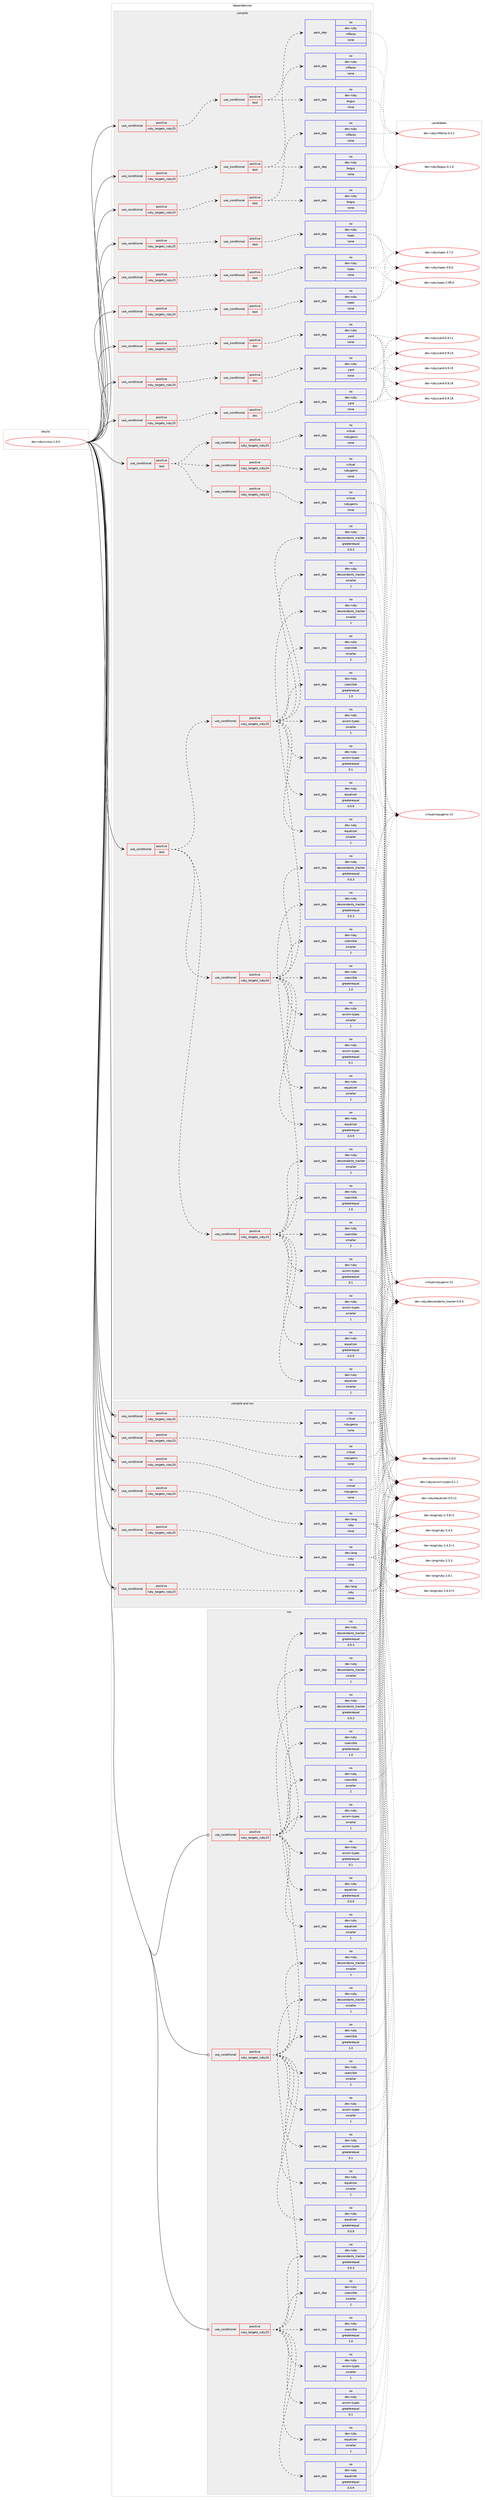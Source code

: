 digraph prolog {

# *************
# Graph options
# *************

newrank=true;
concentrate=true;
compound=true;
graph [rankdir=LR,fontname=Helvetica,fontsize=10,ranksep=1.5];#, ranksep=2.5, nodesep=0.2];
edge  [arrowhead=vee];
node  [fontname=Helvetica,fontsize=10];

# **********
# The ebuild
# **********

subgraph cluster_leftcol {
color=gray;
rank=same;
label=<<i>ebuild</i>>;
id [label="dev-ruby/virtus-1.0.5", color=red, width=4, href="../dev-ruby/virtus-1.0.5.svg"];
}

# ****************
# The dependencies
# ****************

subgraph cluster_midcol {
color=gray;
label=<<i>dependencies</i>>;
subgraph cluster_compile {
fillcolor="#eeeeee";
style=filled;
label=<<i>compile</i>>;
subgraph cond421868 {
dependency1536426 [label=<<TABLE BORDER="0" CELLBORDER="1" CELLSPACING="0" CELLPADDING="4"><TR><TD ROWSPAN="3" CELLPADDING="10">use_conditional</TD></TR><TR><TD>positive</TD></TR><TR><TD>ruby_targets_ruby23</TD></TR></TABLE>>, shape=none, color=red];
subgraph cond421869 {
dependency1536427 [label=<<TABLE BORDER="0" CELLBORDER="1" CELLSPACING="0" CELLPADDING="4"><TR><TD ROWSPAN="3" CELLPADDING="10">use_conditional</TD></TR><TR><TD>positive</TD></TR><TR><TD>doc</TD></TR></TABLE>>, shape=none, color=red];
subgraph pack1091042 {
dependency1536428 [label=<<TABLE BORDER="0" CELLBORDER="1" CELLSPACING="0" CELLPADDING="4" WIDTH="220"><TR><TD ROWSPAN="6" CELLPADDING="30">pack_dep</TD></TR><TR><TD WIDTH="110">no</TD></TR><TR><TD>dev-ruby</TD></TR><TR><TD>yard</TD></TR><TR><TD>none</TD></TR><TR><TD></TD></TR></TABLE>>, shape=none, color=blue];
}
dependency1536427:e -> dependency1536428:w [weight=20,style="dashed",arrowhead="vee"];
}
dependency1536426:e -> dependency1536427:w [weight=20,style="dashed",arrowhead="vee"];
}
id:e -> dependency1536426:w [weight=20,style="solid",arrowhead="vee"];
subgraph cond421870 {
dependency1536429 [label=<<TABLE BORDER="0" CELLBORDER="1" CELLSPACING="0" CELLPADDING="4"><TR><TD ROWSPAN="3" CELLPADDING="10">use_conditional</TD></TR><TR><TD>positive</TD></TR><TR><TD>ruby_targets_ruby23</TD></TR></TABLE>>, shape=none, color=red];
subgraph cond421871 {
dependency1536430 [label=<<TABLE BORDER="0" CELLBORDER="1" CELLSPACING="0" CELLPADDING="4"><TR><TD ROWSPAN="3" CELLPADDING="10">use_conditional</TD></TR><TR><TD>positive</TD></TR><TR><TD>test</TD></TR></TABLE>>, shape=none, color=red];
subgraph pack1091043 {
dependency1536431 [label=<<TABLE BORDER="0" CELLBORDER="1" CELLSPACING="0" CELLPADDING="4" WIDTH="220"><TR><TD ROWSPAN="6" CELLPADDING="30">pack_dep</TD></TR><TR><TD WIDTH="110">no</TD></TR><TR><TD>dev-ruby</TD></TR><TR><TD>inflecto</TD></TR><TR><TD>none</TD></TR><TR><TD></TD></TR></TABLE>>, shape=none, color=blue];
}
dependency1536430:e -> dependency1536431:w [weight=20,style="dashed",arrowhead="vee"];
subgraph pack1091044 {
dependency1536432 [label=<<TABLE BORDER="0" CELLBORDER="1" CELLSPACING="0" CELLPADDING="4" WIDTH="220"><TR><TD ROWSPAN="6" CELLPADDING="30">pack_dep</TD></TR><TR><TD WIDTH="110">no</TD></TR><TR><TD>dev-ruby</TD></TR><TR><TD>bogus</TD></TR><TR><TD>none</TD></TR><TR><TD></TD></TR></TABLE>>, shape=none, color=blue];
}
dependency1536430:e -> dependency1536432:w [weight=20,style="dashed",arrowhead="vee"];
}
dependency1536429:e -> dependency1536430:w [weight=20,style="dashed",arrowhead="vee"];
}
id:e -> dependency1536429:w [weight=20,style="solid",arrowhead="vee"];
subgraph cond421872 {
dependency1536433 [label=<<TABLE BORDER="0" CELLBORDER="1" CELLSPACING="0" CELLPADDING="4"><TR><TD ROWSPAN="3" CELLPADDING="10">use_conditional</TD></TR><TR><TD>positive</TD></TR><TR><TD>ruby_targets_ruby23</TD></TR></TABLE>>, shape=none, color=red];
subgraph cond421873 {
dependency1536434 [label=<<TABLE BORDER="0" CELLBORDER="1" CELLSPACING="0" CELLPADDING="4"><TR><TD ROWSPAN="3" CELLPADDING="10">use_conditional</TD></TR><TR><TD>positive</TD></TR><TR><TD>test</TD></TR></TABLE>>, shape=none, color=red];
subgraph pack1091045 {
dependency1536435 [label=<<TABLE BORDER="0" CELLBORDER="1" CELLSPACING="0" CELLPADDING="4" WIDTH="220"><TR><TD ROWSPAN="6" CELLPADDING="30">pack_dep</TD></TR><TR><TD WIDTH="110">no</TD></TR><TR><TD>dev-ruby</TD></TR><TR><TD>rspec</TD></TR><TR><TD>none</TD></TR><TR><TD></TD></TR></TABLE>>, shape=none, color=blue];
}
dependency1536434:e -> dependency1536435:w [weight=20,style="dashed",arrowhead="vee"];
}
dependency1536433:e -> dependency1536434:w [weight=20,style="dashed",arrowhead="vee"];
}
id:e -> dependency1536433:w [weight=20,style="solid",arrowhead="vee"];
subgraph cond421874 {
dependency1536436 [label=<<TABLE BORDER="0" CELLBORDER="1" CELLSPACING="0" CELLPADDING="4"><TR><TD ROWSPAN="3" CELLPADDING="10">use_conditional</TD></TR><TR><TD>positive</TD></TR><TR><TD>ruby_targets_ruby24</TD></TR></TABLE>>, shape=none, color=red];
subgraph cond421875 {
dependency1536437 [label=<<TABLE BORDER="0" CELLBORDER="1" CELLSPACING="0" CELLPADDING="4"><TR><TD ROWSPAN="3" CELLPADDING="10">use_conditional</TD></TR><TR><TD>positive</TD></TR><TR><TD>doc</TD></TR></TABLE>>, shape=none, color=red];
subgraph pack1091046 {
dependency1536438 [label=<<TABLE BORDER="0" CELLBORDER="1" CELLSPACING="0" CELLPADDING="4" WIDTH="220"><TR><TD ROWSPAN="6" CELLPADDING="30">pack_dep</TD></TR><TR><TD WIDTH="110">no</TD></TR><TR><TD>dev-ruby</TD></TR><TR><TD>yard</TD></TR><TR><TD>none</TD></TR><TR><TD></TD></TR></TABLE>>, shape=none, color=blue];
}
dependency1536437:e -> dependency1536438:w [weight=20,style="dashed",arrowhead="vee"];
}
dependency1536436:e -> dependency1536437:w [weight=20,style="dashed",arrowhead="vee"];
}
id:e -> dependency1536436:w [weight=20,style="solid",arrowhead="vee"];
subgraph cond421876 {
dependency1536439 [label=<<TABLE BORDER="0" CELLBORDER="1" CELLSPACING="0" CELLPADDING="4"><TR><TD ROWSPAN="3" CELLPADDING="10">use_conditional</TD></TR><TR><TD>positive</TD></TR><TR><TD>ruby_targets_ruby24</TD></TR></TABLE>>, shape=none, color=red];
subgraph cond421877 {
dependency1536440 [label=<<TABLE BORDER="0" CELLBORDER="1" CELLSPACING="0" CELLPADDING="4"><TR><TD ROWSPAN="3" CELLPADDING="10">use_conditional</TD></TR><TR><TD>positive</TD></TR><TR><TD>test</TD></TR></TABLE>>, shape=none, color=red];
subgraph pack1091047 {
dependency1536441 [label=<<TABLE BORDER="0" CELLBORDER="1" CELLSPACING="0" CELLPADDING="4" WIDTH="220"><TR><TD ROWSPAN="6" CELLPADDING="30">pack_dep</TD></TR><TR><TD WIDTH="110">no</TD></TR><TR><TD>dev-ruby</TD></TR><TR><TD>inflecto</TD></TR><TR><TD>none</TD></TR><TR><TD></TD></TR></TABLE>>, shape=none, color=blue];
}
dependency1536440:e -> dependency1536441:w [weight=20,style="dashed",arrowhead="vee"];
subgraph pack1091048 {
dependency1536442 [label=<<TABLE BORDER="0" CELLBORDER="1" CELLSPACING="0" CELLPADDING="4" WIDTH="220"><TR><TD ROWSPAN="6" CELLPADDING="30">pack_dep</TD></TR><TR><TD WIDTH="110">no</TD></TR><TR><TD>dev-ruby</TD></TR><TR><TD>bogus</TD></TR><TR><TD>none</TD></TR><TR><TD></TD></TR></TABLE>>, shape=none, color=blue];
}
dependency1536440:e -> dependency1536442:w [weight=20,style="dashed",arrowhead="vee"];
}
dependency1536439:e -> dependency1536440:w [weight=20,style="dashed",arrowhead="vee"];
}
id:e -> dependency1536439:w [weight=20,style="solid",arrowhead="vee"];
subgraph cond421878 {
dependency1536443 [label=<<TABLE BORDER="0" CELLBORDER="1" CELLSPACING="0" CELLPADDING="4"><TR><TD ROWSPAN="3" CELLPADDING="10">use_conditional</TD></TR><TR><TD>positive</TD></TR><TR><TD>ruby_targets_ruby24</TD></TR></TABLE>>, shape=none, color=red];
subgraph cond421879 {
dependency1536444 [label=<<TABLE BORDER="0" CELLBORDER="1" CELLSPACING="0" CELLPADDING="4"><TR><TD ROWSPAN="3" CELLPADDING="10">use_conditional</TD></TR><TR><TD>positive</TD></TR><TR><TD>test</TD></TR></TABLE>>, shape=none, color=red];
subgraph pack1091049 {
dependency1536445 [label=<<TABLE BORDER="0" CELLBORDER="1" CELLSPACING="0" CELLPADDING="4" WIDTH="220"><TR><TD ROWSPAN="6" CELLPADDING="30">pack_dep</TD></TR><TR><TD WIDTH="110">no</TD></TR><TR><TD>dev-ruby</TD></TR><TR><TD>rspec</TD></TR><TR><TD>none</TD></TR><TR><TD></TD></TR></TABLE>>, shape=none, color=blue];
}
dependency1536444:e -> dependency1536445:w [weight=20,style="dashed",arrowhead="vee"];
}
dependency1536443:e -> dependency1536444:w [weight=20,style="dashed",arrowhead="vee"];
}
id:e -> dependency1536443:w [weight=20,style="solid",arrowhead="vee"];
subgraph cond421880 {
dependency1536446 [label=<<TABLE BORDER="0" CELLBORDER="1" CELLSPACING="0" CELLPADDING="4"><TR><TD ROWSPAN="3" CELLPADDING="10">use_conditional</TD></TR><TR><TD>positive</TD></TR><TR><TD>ruby_targets_ruby25</TD></TR></TABLE>>, shape=none, color=red];
subgraph cond421881 {
dependency1536447 [label=<<TABLE BORDER="0" CELLBORDER="1" CELLSPACING="0" CELLPADDING="4"><TR><TD ROWSPAN="3" CELLPADDING="10">use_conditional</TD></TR><TR><TD>positive</TD></TR><TR><TD>doc</TD></TR></TABLE>>, shape=none, color=red];
subgraph pack1091050 {
dependency1536448 [label=<<TABLE BORDER="0" CELLBORDER="1" CELLSPACING="0" CELLPADDING="4" WIDTH="220"><TR><TD ROWSPAN="6" CELLPADDING="30">pack_dep</TD></TR><TR><TD WIDTH="110">no</TD></TR><TR><TD>dev-ruby</TD></TR><TR><TD>yard</TD></TR><TR><TD>none</TD></TR><TR><TD></TD></TR></TABLE>>, shape=none, color=blue];
}
dependency1536447:e -> dependency1536448:w [weight=20,style="dashed",arrowhead="vee"];
}
dependency1536446:e -> dependency1536447:w [weight=20,style="dashed",arrowhead="vee"];
}
id:e -> dependency1536446:w [weight=20,style="solid",arrowhead="vee"];
subgraph cond421882 {
dependency1536449 [label=<<TABLE BORDER="0" CELLBORDER="1" CELLSPACING="0" CELLPADDING="4"><TR><TD ROWSPAN="3" CELLPADDING="10">use_conditional</TD></TR><TR><TD>positive</TD></TR><TR><TD>ruby_targets_ruby25</TD></TR></TABLE>>, shape=none, color=red];
subgraph cond421883 {
dependency1536450 [label=<<TABLE BORDER="0" CELLBORDER="1" CELLSPACING="0" CELLPADDING="4"><TR><TD ROWSPAN="3" CELLPADDING="10">use_conditional</TD></TR><TR><TD>positive</TD></TR><TR><TD>test</TD></TR></TABLE>>, shape=none, color=red];
subgraph pack1091051 {
dependency1536451 [label=<<TABLE BORDER="0" CELLBORDER="1" CELLSPACING="0" CELLPADDING="4" WIDTH="220"><TR><TD ROWSPAN="6" CELLPADDING="30">pack_dep</TD></TR><TR><TD WIDTH="110">no</TD></TR><TR><TD>dev-ruby</TD></TR><TR><TD>inflecto</TD></TR><TR><TD>none</TD></TR><TR><TD></TD></TR></TABLE>>, shape=none, color=blue];
}
dependency1536450:e -> dependency1536451:w [weight=20,style="dashed",arrowhead="vee"];
subgraph pack1091052 {
dependency1536452 [label=<<TABLE BORDER="0" CELLBORDER="1" CELLSPACING="0" CELLPADDING="4" WIDTH="220"><TR><TD ROWSPAN="6" CELLPADDING="30">pack_dep</TD></TR><TR><TD WIDTH="110">no</TD></TR><TR><TD>dev-ruby</TD></TR><TR><TD>bogus</TD></TR><TR><TD>none</TD></TR><TR><TD></TD></TR></TABLE>>, shape=none, color=blue];
}
dependency1536450:e -> dependency1536452:w [weight=20,style="dashed",arrowhead="vee"];
}
dependency1536449:e -> dependency1536450:w [weight=20,style="dashed",arrowhead="vee"];
}
id:e -> dependency1536449:w [weight=20,style="solid",arrowhead="vee"];
subgraph cond421884 {
dependency1536453 [label=<<TABLE BORDER="0" CELLBORDER="1" CELLSPACING="0" CELLPADDING="4"><TR><TD ROWSPAN="3" CELLPADDING="10">use_conditional</TD></TR><TR><TD>positive</TD></TR><TR><TD>ruby_targets_ruby25</TD></TR></TABLE>>, shape=none, color=red];
subgraph cond421885 {
dependency1536454 [label=<<TABLE BORDER="0" CELLBORDER="1" CELLSPACING="0" CELLPADDING="4"><TR><TD ROWSPAN="3" CELLPADDING="10">use_conditional</TD></TR><TR><TD>positive</TD></TR><TR><TD>test</TD></TR></TABLE>>, shape=none, color=red];
subgraph pack1091053 {
dependency1536455 [label=<<TABLE BORDER="0" CELLBORDER="1" CELLSPACING="0" CELLPADDING="4" WIDTH="220"><TR><TD ROWSPAN="6" CELLPADDING="30">pack_dep</TD></TR><TR><TD WIDTH="110">no</TD></TR><TR><TD>dev-ruby</TD></TR><TR><TD>rspec</TD></TR><TR><TD>none</TD></TR><TR><TD></TD></TR></TABLE>>, shape=none, color=blue];
}
dependency1536454:e -> dependency1536455:w [weight=20,style="dashed",arrowhead="vee"];
}
dependency1536453:e -> dependency1536454:w [weight=20,style="dashed",arrowhead="vee"];
}
id:e -> dependency1536453:w [weight=20,style="solid",arrowhead="vee"];
subgraph cond421886 {
dependency1536456 [label=<<TABLE BORDER="0" CELLBORDER="1" CELLSPACING="0" CELLPADDING="4"><TR><TD ROWSPAN="3" CELLPADDING="10">use_conditional</TD></TR><TR><TD>positive</TD></TR><TR><TD>test</TD></TR></TABLE>>, shape=none, color=red];
subgraph cond421887 {
dependency1536457 [label=<<TABLE BORDER="0" CELLBORDER="1" CELLSPACING="0" CELLPADDING="4"><TR><TD ROWSPAN="3" CELLPADDING="10">use_conditional</TD></TR><TR><TD>positive</TD></TR><TR><TD>ruby_targets_ruby23</TD></TR></TABLE>>, shape=none, color=red];
subgraph pack1091054 {
dependency1536458 [label=<<TABLE BORDER="0" CELLBORDER="1" CELLSPACING="0" CELLPADDING="4" WIDTH="220"><TR><TD ROWSPAN="6" CELLPADDING="30">pack_dep</TD></TR><TR><TD WIDTH="110">no</TD></TR><TR><TD>dev-ruby</TD></TR><TR><TD>axiom-types</TD></TR><TR><TD>greaterequal</TD></TR><TR><TD>0.1</TD></TR></TABLE>>, shape=none, color=blue];
}
dependency1536457:e -> dependency1536458:w [weight=20,style="dashed",arrowhead="vee"];
subgraph pack1091055 {
dependency1536459 [label=<<TABLE BORDER="0" CELLBORDER="1" CELLSPACING="0" CELLPADDING="4" WIDTH="220"><TR><TD ROWSPAN="6" CELLPADDING="30">pack_dep</TD></TR><TR><TD WIDTH="110">no</TD></TR><TR><TD>dev-ruby</TD></TR><TR><TD>axiom-types</TD></TR><TR><TD>smaller</TD></TR><TR><TD>1</TD></TR></TABLE>>, shape=none, color=blue];
}
dependency1536457:e -> dependency1536459:w [weight=20,style="dashed",arrowhead="vee"];
subgraph pack1091056 {
dependency1536460 [label=<<TABLE BORDER="0" CELLBORDER="1" CELLSPACING="0" CELLPADDING="4" WIDTH="220"><TR><TD ROWSPAN="6" CELLPADDING="30">pack_dep</TD></TR><TR><TD WIDTH="110">no</TD></TR><TR><TD>dev-ruby</TD></TR><TR><TD>coercible</TD></TR><TR><TD>greaterequal</TD></TR><TR><TD>1.0</TD></TR></TABLE>>, shape=none, color=blue];
}
dependency1536457:e -> dependency1536460:w [weight=20,style="dashed",arrowhead="vee"];
subgraph pack1091057 {
dependency1536461 [label=<<TABLE BORDER="0" CELLBORDER="1" CELLSPACING="0" CELLPADDING="4" WIDTH="220"><TR><TD ROWSPAN="6" CELLPADDING="30">pack_dep</TD></TR><TR><TD WIDTH="110">no</TD></TR><TR><TD>dev-ruby</TD></TR><TR><TD>coercible</TD></TR><TR><TD>smaller</TD></TR><TR><TD>2</TD></TR></TABLE>>, shape=none, color=blue];
}
dependency1536457:e -> dependency1536461:w [weight=20,style="dashed",arrowhead="vee"];
subgraph pack1091058 {
dependency1536462 [label=<<TABLE BORDER="0" CELLBORDER="1" CELLSPACING="0" CELLPADDING="4" WIDTH="220"><TR><TD ROWSPAN="6" CELLPADDING="30">pack_dep</TD></TR><TR><TD WIDTH="110">no</TD></TR><TR><TD>dev-ruby</TD></TR><TR><TD>descendants_tracker</TD></TR><TR><TD>greaterequal</TD></TR><TR><TD>0.0.3</TD></TR></TABLE>>, shape=none, color=blue];
}
dependency1536457:e -> dependency1536462:w [weight=20,style="dashed",arrowhead="vee"];
subgraph pack1091059 {
dependency1536463 [label=<<TABLE BORDER="0" CELLBORDER="1" CELLSPACING="0" CELLPADDING="4" WIDTH="220"><TR><TD ROWSPAN="6" CELLPADDING="30">pack_dep</TD></TR><TR><TD WIDTH="110">no</TD></TR><TR><TD>dev-ruby</TD></TR><TR><TD>descendants_tracker</TD></TR><TR><TD>smaller</TD></TR><TR><TD>1</TD></TR></TABLE>>, shape=none, color=blue];
}
dependency1536457:e -> dependency1536463:w [weight=20,style="dashed",arrowhead="vee"];
subgraph pack1091060 {
dependency1536464 [label=<<TABLE BORDER="0" CELLBORDER="1" CELLSPACING="0" CELLPADDING="4" WIDTH="220"><TR><TD ROWSPAN="6" CELLPADDING="30">pack_dep</TD></TR><TR><TD WIDTH="110">no</TD></TR><TR><TD>dev-ruby</TD></TR><TR><TD>equalizer</TD></TR><TR><TD>greaterequal</TD></TR><TR><TD>0.0.9</TD></TR></TABLE>>, shape=none, color=blue];
}
dependency1536457:e -> dependency1536464:w [weight=20,style="dashed",arrowhead="vee"];
subgraph pack1091061 {
dependency1536465 [label=<<TABLE BORDER="0" CELLBORDER="1" CELLSPACING="0" CELLPADDING="4" WIDTH="220"><TR><TD ROWSPAN="6" CELLPADDING="30">pack_dep</TD></TR><TR><TD WIDTH="110">no</TD></TR><TR><TD>dev-ruby</TD></TR><TR><TD>equalizer</TD></TR><TR><TD>smaller</TD></TR><TR><TD>1</TD></TR></TABLE>>, shape=none, color=blue];
}
dependency1536457:e -> dependency1536465:w [weight=20,style="dashed",arrowhead="vee"];
}
dependency1536456:e -> dependency1536457:w [weight=20,style="dashed",arrowhead="vee"];
subgraph cond421888 {
dependency1536466 [label=<<TABLE BORDER="0" CELLBORDER="1" CELLSPACING="0" CELLPADDING="4"><TR><TD ROWSPAN="3" CELLPADDING="10">use_conditional</TD></TR><TR><TD>positive</TD></TR><TR><TD>ruby_targets_ruby24</TD></TR></TABLE>>, shape=none, color=red];
subgraph pack1091062 {
dependency1536467 [label=<<TABLE BORDER="0" CELLBORDER="1" CELLSPACING="0" CELLPADDING="4" WIDTH="220"><TR><TD ROWSPAN="6" CELLPADDING="30">pack_dep</TD></TR><TR><TD WIDTH="110">no</TD></TR><TR><TD>dev-ruby</TD></TR><TR><TD>axiom-types</TD></TR><TR><TD>greaterequal</TD></TR><TR><TD>0.1</TD></TR></TABLE>>, shape=none, color=blue];
}
dependency1536466:e -> dependency1536467:w [weight=20,style="dashed",arrowhead="vee"];
subgraph pack1091063 {
dependency1536468 [label=<<TABLE BORDER="0" CELLBORDER="1" CELLSPACING="0" CELLPADDING="4" WIDTH="220"><TR><TD ROWSPAN="6" CELLPADDING="30">pack_dep</TD></TR><TR><TD WIDTH="110">no</TD></TR><TR><TD>dev-ruby</TD></TR><TR><TD>axiom-types</TD></TR><TR><TD>smaller</TD></TR><TR><TD>1</TD></TR></TABLE>>, shape=none, color=blue];
}
dependency1536466:e -> dependency1536468:w [weight=20,style="dashed",arrowhead="vee"];
subgraph pack1091064 {
dependency1536469 [label=<<TABLE BORDER="0" CELLBORDER="1" CELLSPACING="0" CELLPADDING="4" WIDTH="220"><TR><TD ROWSPAN="6" CELLPADDING="30">pack_dep</TD></TR><TR><TD WIDTH="110">no</TD></TR><TR><TD>dev-ruby</TD></TR><TR><TD>coercible</TD></TR><TR><TD>greaterequal</TD></TR><TR><TD>1.0</TD></TR></TABLE>>, shape=none, color=blue];
}
dependency1536466:e -> dependency1536469:w [weight=20,style="dashed",arrowhead="vee"];
subgraph pack1091065 {
dependency1536470 [label=<<TABLE BORDER="0" CELLBORDER="1" CELLSPACING="0" CELLPADDING="4" WIDTH="220"><TR><TD ROWSPAN="6" CELLPADDING="30">pack_dep</TD></TR><TR><TD WIDTH="110">no</TD></TR><TR><TD>dev-ruby</TD></TR><TR><TD>coercible</TD></TR><TR><TD>smaller</TD></TR><TR><TD>2</TD></TR></TABLE>>, shape=none, color=blue];
}
dependency1536466:e -> dependency1536470:w [weight=20,style="dashed",arrowhead="vee"];
subgraph pack1091066 {
dependency1536471 [label=<<TABLE BORDER="0" CELLBORDER="1" CELLSPACING="0" CELLPADDING="4" WIDTH="220"><TR><TD ROWSPAN="6" CELLPADDING="30">pack_dep</TD></TR><TR><TD WIDTH="110">no</TD></TR><TR><TD>dev-ruby</TD></TR><TR><TD>descendants_tracker</TD></TR><TR><TD>greaterequal</TD></TR><TR><TD>0.0.3</TD></TR></TABLE>>, shape=none, color=blue];
}
dependency1536466:e -> dependency1536471:w [weight=20,style="dashed",arrowhead="vee"];
subgraph pack1091067 {
dependency1536472 [label=<<TABLE BORDER="0" CELLBORDER="1" CELLSPACING="0" CELLPADDING="4" WIDTH="220"><TR><TD ROWSPAN="6" CELLPADDING="30">pack_dep</TD></TR><TR><TD WIDTH="110">no</TD></TR><TR><TD>dev-ruby</TD></TR><TR><TD>descendants_tracker</TD></TR><TR><TD>smaller</TD></TR><TR><TD>1</TD></TR></TABLE>>, shape=none, color=blue];
}
dependency1536466:e -> dependency1536472:w [weight=20,style="dashed",arrowhead="vee"];
subgraph pack1091068 {
dependency1536473 [label=<<TABLE BORDER="0" CELLBORDER="1" CELLSPACING="0" CELLPADDING="4" WIDTH="220"><TR><TD ROWSPAN="6" CELLPADDING="30">pack_dep</TD></TR><TR><TD WIDTH="110">no</TD></TR><TR><TD>dev-ruby</TD></TR><TR><TD>equalizer</TD></TR><TR><TD>greaterequal</TD></TR><TR><TD>0.0.9</TD></TR></TABLE>>, shape=none, color=blue];
}
dependency1536466:e -> dependency1536473:w [weight=20,style="dashed",arrowhead="vee"];
subgraph pack1091069 {
dependency1536474 [label=<<TABLE BORDER="0" CELLBORDER="1" CELLSPACING="0" CELLPADDING="4" WIDTH="220"><TR><TD ROWSPAN="6" CELLPADDING="30">pack_dep</TD></TR><TR><TD WIDTH="110">no</TD></TR><TR><TD>dev-ruby</TD></TR><TR><TD>equalizer</TD></TR><TR><TD>smaller</TD></TR><TR><TD>1</TD></TR></TABLE>>, shape=none, color=blue];
}
dependency1536466:e -> dependency1536474:w [weight=20,style="dashed",arrowhead="vee"];
}
dependency1536456:e -> dependency1536466:w [weight=20,style="dashed",arrowhead="vee"];
subgraph cond421889 {
dependency1536475 [label=<<TABLE BORDER="0" CELLBORDER="1" CELLSPACING="0" CELLPADDING="4"><TR><TD ROWSPAN="3" CELLPADDING="10">use_conditional</TD></TR><TR><TD>positive</TD></TR><TR><TD>ruby_targets_ruby25</TD></TR></TABLE>>, shape=none, color=red];
subgraph pack1091070 {
dependency1536476 [label=<<TABLE BORDER="0" CELLBORDER="1" CELLSPACING="0" CELLPADDING="4" WIDTH="220"><TR><TD ROWSPAN="6" CELLPADDING="30">pack_dep</TD></TR><TR><TD WIDTH="110">no</TD></TR><TR><TD>dev-ruby</TD></TR><TR><TD>axiom-types</TD></TR><TR><TD>greaterequal</TD></TR><TR><TD>0.1</TD></TR></TABLE>>, shape=none, color=blue];
}
dependency1536475:e -> dependency1536476:w [weight=20,style="dashed",arrowhead="vee"];
subgraph pack1091071 {
dependency1536477 [label=<<TABLE BORDER="0" CELLBORDER="1" CELLSPACING="0" CELLPADDING="4" WIDTH="220"><TR><TD ROWSPAN="6" CELLPADDING="30">pack_dep</TD></TR><TR><TD WIDTH="110">no</TD></TR><TR><TD>dev-ruby</TD></TR><TR><TD>axiom-types</TD></TR><TR><TD>smaller</TD></TR><TR><TD>1</TD></TR></TABLE>>, shape=none, color=blue];
}
dependency1536475:e -> dependency1536477:w [weight=20,style="dashed",arrowhead="vee"];
subgraph pack1091072 {
dependency1536478 [label=<<TABLE BORDER="0" CELLBORDER="1" CELLSPACING="0" CELLPADDING="4" WIDTH="220"><TR><TD ROWSPAN="6" CELLPADDING="30">pack_dep</TD></TR><TR><TD WIDTH="110">no</TD></TR><TR><TD>dev-ruby</TD></TR><TR><TD>coercible</TD></TR><TR><TD>greaterequal</TD></TR><TR><TD>1.0</TD></TR></TABLE>>, shape=none, color=blue];
}
dependency1536475:e -> dependency1536478:w [weight=20,style="dashed",arrowhead="vee"];
subgraph pack1091073 {
dependency1536479 [label=<<TABLE BORDER="0" CELLBORDER="1" CELLSPACING="0" CELLPADDING="4" WIDTH="220"><TR><TD ROWSPAN="6" CELLPADDING="30">pack_dep</TD></TR><TR><TD WIDTH="110">no</TD></TR><TR><TD>dev-ruby</TD></TR><TR><TD>coercible</TD></TR><TR><TD>smaller</TD></TR><TR><TD>2</TD></TR></TABLE>>, shape=none, color=blue];
}
dependency1536475:e -> dependency1536479:w [weight=20,style="dashed",arrowhead="vee"];
subgraph pack1091074 {
dependency1536480 [label=<<TABLE BORDER="0" CELLBORDER="1" CELLSPACING="0" CELLPADDING="4" WIDTH="220"><TR><TD ROWSPAN="6" CELLPADDING="30">pack_dep</TD></TR><TR><TD WIDTH="110">no</TD></TR><TR><TD>dev-ruby</TD></TR><TR><TD>descendants_tracker</TD></TR><TR><TD>greaterequal</TD></TR><TR><TD>0.0.3</TD></TR></TABLE>>, shape=none, color=blue];
}
dependency1536475:e -> dependency1536480:w [weight=20,style="dashed",arrowhead="vee"];
subgraph pack1091075 {
dependency1536481 [label=<<TABLE BORDER="0" CELLBORDER="1" CELLSPACING="0" CELLPADDING="4" WIDTH="220"><TR><TD ROWSPAN="6" CELLPADDING="30">pack_dep</TD></TR><TR><TD WIDTH="110">no</TD></TR><TR><TD>dev-ruby</TD></TR><TR><TD>descendants_tracker</TD></TR><TR><TD>smaller</TD></TR><TR><TD>1</TD></TR></TABLE>>, shape=none, color=blue];
}
dependency1536475:e -> dependency1536481:w [weight=20,style="dashed",arrowhead="vee"];
subgraph pack1091076 {
dependency1536482 [label=<<TABLE BORDER="0" CELLBORDER="1" CELLSPACING="0" CELLPADDING="4" WIDTH="220"><TR><TD ROWSPAN="6" CELLPADDING="30">pack_dep</TD></TR><TR><TD WIDTH="110">no</TD></TR><TR><TD>dev-ruby</TD></TR><TR><TD>equalizer</TD></TR><TR><TD>greaterequal</TD></TR><TR><TD>0.0.9</TD></TR></TABLE>>, shape=none, color=blue];
}
dependency1536475:e -> dependency1536482:w [weight=20,style="dashed",arrowhead="vee"];
subgraph pack1091077 {
dependency1536483 [label=<<TABLE BORDER="0" CELLBORDER="1" CELLSPACING="0" CELLPADDING="4" WIDTH="220"><TR><TD ROWSPAN="6" CELLPADDING="30">pack_dep</TD></TR><TR><TD WIDTH="110">no</TD></TR><TR><TD>dev-ruby</TD></TR><TR><TD>equalizer</TD></TR><TR><TD>smaller</TD></TR><TR><TD>1</TD></TR></TABLE>>, shape=none, color=blue];
}
dependency1536475:e -> dependency1536483:w [weight=20,style="dashed",arrowhead="vee"];
}
dependency1536456:e -> dependency1536475:w [weight=20,style="dashed",arrowhead="vee"];
}
id:e -> dependency1536456:w [weight=20,style="solid",arrowhead="vee"];
subgraph cond421890 {
dependency1536484 [label=<<TABLE BORDER="0" CELLBORDER="1" CELLSPACING="0" CELLPADDING="4"><TR><TD ROWSPAN="3" CELLPADDING="10">use_conditional</TD></TR><TR><TD>positive</TD></TR><TR><TD>test</TD></TR></TABLE>>, shape=none, color=red];
subgraph cond421891 {
dependency1536485 [label=<<TABLE BORDER="0" CELLBORDER="1" CELLSPACING="0" CELLPADDING="4"><TR><TD ROWSPAN="3" CELLPADDING="10">use_conditional</TD></TR><TR><TD>positive</TD></TR><TR><TD>ruby_targets_ruby23</TD></TR></TABLE>>, shape=none, color=red];
subgraph pack1091078 {
dependency1536486 [label=<<TABLE BORDER="0" CELLBORDER="1" CELLSPACING="0" CELLPADDING="4" WIDTH="220"><TR><TD ROWSPAN="6" CELLPADDING="30">pack_dep</TD></TR><TR><TD WIDTH="110">no</TD></TR><TR><TD>virtual</TD></TR><TR><TD>rubygems</TD></TR><TR><TD>none</TD></TR><TR><TD></TD></TR></TABLE>>, shape=none, color=blue];
}
dependency1536485:e -> dependency1536486:w [weight=20,style="dashed",arrowhead="vee"];
}
dependency1536484:e -> dependency1536485:w [weight=20,style="dashed",arrowhead="vee"];
subgraph cond421892 {
dependency1536487 [label=<<TABLE BORDER="0" CELLBORDER="1" CELLSPACING="0" CELLPADDING="4"><TR><TD ROWSPAN="3" CELLPADDING="10">use_conditional</TD></TR><TR><TD>positive</TD></TR><TR><TD>ruby_targets_ruby24</TD></TR></TABLE>>, shape=none, color=red];
subgraph pack1091079 {
dependency1536488 [label=<<TABLE BORDER="0" CELLBORDER="1" CELLSPACING="0" CELLPADDING="4" WIDTH="220"><TR><TD ROWSPAN="6" CELLPADDING="30">pack_dep</TD></TR><TR><TD WIDTH="110">no</TD></TR><TR><TD>virtual</TD></TR><TR><TD>rubygems</TD></TR><TR><TD>none</TD></TR><TR><TD></TD></TR></TABLE>>, shape=none, color=blue];
}
dependency1536487:e -> dependency1536488:w [weight=20,style="dashed",arrowhead="vee"];
}
dependency1536484:e -> dependency1536487:w [weight=20,style="dashed",arrowhead="vee"];
subgraph cond421893 {
dependency1536489 [label=<<TABLE BORDER="0" CELLBORDER="1" CELLSPACING="0" CELLPADDING="4"><TR><TD ROWSPAN="3" CELLPADDING="10">use_conditional</TD></TR><TR><TD>positive</TD></TR><TR><TD>ruby_targets_ruby25</TD></TR></TABLE>>, shape=none, color=red];
subgraph pack1091080 {
dependency1536490 [label=<<TABLE BORDER="0" CELLBORDER="1" CELLSPACING="0" CELLPADDING="4" WIDTH="220"><TR><TD ROWSPAN="6" CELLPADDING="30">pack_dep</TD></TR><TR><TD WIDTH="110">no</TD></TR><TR><TD>virtual</TD></TR><TR><TD>rubygems</TD></TR><TR><TD>none</TD></TR><TR><TD></TD></TR></TABLE>>, shape=none, color=blue];
}
dependency1536489:e -> dependency1536490:w [weight=20,style="dashed",arrowhead="vee"];
}
dependency1536484:e -> dependency1536489:w [weight=20,style="dashed",arrowhead="vee"];
}
id:e -> dependency1536484:w [weight=20,style="solid",arrowhead="vee"];
}
subgraph cluster_compileandrun {
fillcolor="#eeeeee";
style=filled;
label=<<i>compile and run</i>>;
subgraph cond421894 {
dependency1536491 [label=<<TABLE BORDER="0" CELLBORDER="1" CELLSPACING="0" CELLPADDING="4"><TR><TD ROWSPAN="3" CELLPADDING="10">use_conditional</TD></TR><TR><TD>positive</TD></TR><TR><TD>ruby_targets_ruby23</TD></TR></TABLE>>, shape=none, color=red];
subgraph pack1091081 {
dependency1536492 [label=<<TABLE BORDER="0" CELLBORDER="1" CELLSPACING="0" CELLPADDING="4" WIDTH="220"><TR><TD ROWSPAN="6" CELLPADDING="30">pack_dep</TD></TR><TR><TD WIDTH="110">no</TD></TR><TR><TD>dev-lang</TD></TR><TR><TD>ruby</TD></TR><TR><TD>none</TD></TR><TR><TD></TD></TR></TABLE>>, shape=none, color=blue];
}
dependency1536491:e -> dependency1536492:w [weight=20,style="dashed",arrowhead="vee"];
}
id:e -> dependency1536491:w [weight=20,style="solid",arrowhead="odotvee"];
subgraph cond421895 {
dependency1536493 [label=<<TABLE BORDER="0" CELLBORDER="1" CELLSPACING="0" CELLPADDING="4"><TR><TD ROWSPAN="3" CELLPADDING="10">use_conditional</TD></TR><TR><TD>positive</TD></TR><TR><TD>ruby_targets_ruby23</TD></TR></TABLE>>, shape=none, color=red];
subgraph pack1091082 {
dependency1536494 [label=<<TABLE BORDER="0" CELLBORDER="1" CELLSPACING="0" CELLPADDING="4" WIDTH="220"><TR><TD ROWSPAN="6" CELLPADDING="30">pack_dep</TD></TR><TR><TD WIDTH="110">no</TD></TR><TR><TD>virtual</TD></TR><TR><TD>rubygems</TD></TR><TR><TD>none</TD></TR><TR><TD></TD></TR></TABLE>>, shape=none, color=blue];
}
dependency1536493:e -> dependency1536494:w [weight=20,style="dashed",arrowhead="vee"];
}
id:e -> dependency1536493:w [weight=20,style="solid",arrowhead="odotvee"];
subgraph cond421896 {
dependency1536495 [label=<<TABLE BORDER="0" CELLBORDER="1" CELLSPACING="0" CELLPADDING="4"><TR><TD ROWSPAN="3" CELLPADDING="10">use_conditional</TD></TR><TR><TD>positive</TD></TR><TR><TD>ruby_targets_ruby24</TD></TR></TABLE>>, shape=none, color=red];
subgraph pack1091083 {
dependency1536496 [label=<<TABLE BORDER="0" CELLBORDER="1" CELLSPACING="0" CELLPADDING="4" WIDTH="220"><TR><TD ROWSPAN="6" CELLPADDING="30">pack_dep</TD></TR><TR><TD WIDTH="110">no</TD></TR><TR><TD>dev-lang</TD></TR><TR><TD>ruby</TD></TR><TR><TD>none</TD></TR><TR><TD></TD></TR></TABLE>>, shape=none, color=blue];
}
dependency1536495:e -> dependency1536496:w [weight=20,style="dashed",arrowhead="vee"];
}
id:e -> dependency1536495:w [weight=20,style="solid",arrowhead="odotvee"];
subgraph cond421897 {
dependency1536497 [label=<<TABLE BORDER="0" CELLBORDER="1" CELLSPACING="0" CELLPADDING="4"><TR><TD ROWSPAN="3" CELLPADDING="10">use_conditional</TD></TR><TR><TD>positive</TD></TR><TR><TD>ruby_targets_ruby24</TD></TR></TABLE>>, shape=none, color=red];
subgraph pack1091084 {
dependency1536498 [label=<<TABLE BORDER="0" CELLBORDER="1" CELLSPACING="0" CELLPADDING="4" WIDTH="220"><TR><TD ROWSPAN="6" CELLPADDING="30">pack_dep</TD></TR><TR><TD WIDTH="110">no</TD></TR><TR><TD>virtual</TD></TR><TR><TD>rubygems</TD></TR><TR><TD>none</TD></TR><TR><TD></TD></TR></TABLE>>, shape=none, color=blue];
}
dependency1536497:e -> dependency1536498:w [weight=20,style="dashed",arrowhead="vee"];
}
id:e -> dependency1536497:w [weight=20,style="solid",arrowhead="odotvee"];
subgraph cond421898 {
dependency1536499 [label=<<TABLE BORDER="0" CELLBORDER="1" CELLSPACING="0" CELLPADDING="4"><TR><TD ROWSPAN="3" CELLPADDING="10">use_conditional</TD></TR><TR><TD>positive</TD></TR><TR><TD>ruby_targets_ruby25</TD></TR></TABLE>>, shape=none, color=red];
subgraph pack1091085 {
dependency1536500 [label=<<TABLE BORDER="0" CELLBORDER="1" CELLSPACING="0" CELLPADDING="4" WIDTH="220"><TR><TD ROWSPAN="6" CELLPADDING="30">pack_dep</TD></TR><TR><TD WIDTH="110">no</TD></TR><TR><TD>dev-lang</TD></TR><TR><TD>ruby</TD></TR><TR><TD>none</TD></TR><TR><TD></TD></TR></TABLE>>, shape=none, color=blue];
}
dependency1536499:e -> dependency1536500:w [weight=20,style="dashed",arrowhead="vee"];
}
id:e -> dependency1536499:w [weight=20,style="solid",arrowhead="odotvee"];
subgraph cond421899 {
dependency1536501 [label=<<TABLE BORDER="0" CELLBORDER="1" CELLSPACING="0" CELLPADDING="4"><TR><TD ROWSPAN="3" CELLPADDING="10">use_conditional</TD></TR><TR><TD>positive</TD></TR><TR><TD>ruby_targets_ruby25</TD></TR></TABLE>>, shape=none, color=red];
subgraph pack1091086 {
dependency1536502 [label=<<TABLE BORDER="0" CELLBORDER="1" CELLSPACING="0" CELLPADDING="4" WIDTH="220"><TR><TD ROWSPAN="6" CELLPADDING="30">pack_dep</TD></TR><TR><TD WIDTH="110">no</TD></TR><TR><TD>virtual</TD></TR><TR><TD>rubygems</TD></TR><TR><TD>none</TD></TR><TR><TD></TD></TR></TABLE>>, shape=none, color=blue];
}
dependency1536501:e -> dependency1536502:w [weight=20,style="dashed",arrowhead="vee"];
}
id:e -> dependency1536501:w [weight=20,style="solid",arrowhead="odotvee"];
}
subgraph cluster_run {
fillcolor="#eeeeee";
style=filled;
label=<<i>run</i>>;
subgraph cond421900 {
dependency1536503 [label=<<TABLE BORDER="0" CELLBORDER="1" CELLSPACING="0" CELLPADDING="4"><TR><TD ROWSPAN="3" CELLPADDING="10">use_conditional</TD></TR><TR><TD>positive</TD></TR><TR><TD>ruby_targets_ruby23</TD></TR></TABLE>>, shape=none, color=red];
subgraph pack1091087 {
dependency1536504 [label=<<TABLE BORDER="0" CELLBORDER="1" CELLSPACING="0" CELLPADDING="4" WIDTH="220"><TR><TD ROWSPAN="6" CELLPADDING="30">pack_dep</TD></TR><TR><TD WIDTH="110">no</TD></TR><TR><TD>dev-ruby</TD></TR><TR><TD>axiom-types</TD></TR><TR><TD>greaterequal</TD></TR><TR><TD>0.1</TD></TR></TABLE>>, shape=none, color=blue];
}
dependency1536503:e -> dependency1536504:w [weight=20,style="dashed",arrowhead="vee"];
subgraph pack1091088 {
dependency1536505 [label=<<TABLE BORDER="0" CELLBORDER="1" CELLSPACING="0" CELLPADDING="4" WIDTH="220"><TR><TD ROWSPAN="6" CELLPADDING="30">pack_dep</TD></TR><TR><TD WIDTH="110">no</TD></TR><TR><TD>dev-ruby</TD></TR><TR><TD>axiom-types</TD></TR><TR><TD>smaller</TD></TR><TR><TD>1</TD></TR></TABLE>>, shape=none, color=blue];
}
dependency1536503:e -> dependency1536505:w [weight=20,style="dashed",arrowhead="vee"];
subgraph pack1091089 {
dependency1536506 [label=<<TABLE BORDER="0" CELLBORDER="1" CELLSPACING="0" CELLPADDING="4" WIDTH="220"><TR><TD ROWSPAN="6" CELLPADDING="30">pack_dep</TD></TR><TR><TD WIDTH="110">no</TD></TR><TR><TD>dev-ruby</TD></TR><TR><TD>coercible</TD></TR><TR><TD>greaterequal</TD></TR><TR><TD>1.0</TD></TR></TABLE>>, shape=none, color=blue];
}
dependency1536503:e -> dependency1536506:w [weight=20,style="dashed",arrowhead="vee"];
subgraph pack1091090 {
dependency1536507 [label=<<TABLE BORDER="0" CELLBORDER="1" CELLSPACING="0" CELLPADDING="4" WIDTH="220"><TR><TD ROWSPAN="6" CELLPADDING="30">pack_dep</TD></TR><TR><TD WIDTH="110">no</TD></TR><TR><TD>dev-ruby</TD></TR><TR><TD>coercible</TD></TR><TR><TD>smaller</TD></TR><TR><TD>2</TD></TR></TABLE>>, shape=none, color=blue];
}
dependency1536503:e -> dependency1536507:w [weight=20,style="dashed",arrowhead="vee"];
subgraph pack1091091 {
dependency1536508 [label=<<TABLE BORDER="0" CELLBORDER="1" CELLSPACING="0" CELLPADDING="4" WIDTH="220"><TR><TD ROWSPAN="6" CELLPADDING="30">pack_dep</TD></TR><TR><TD WIDTH="110">no</TD></TR><TR><TD>dev-ruby</TD></TR><TR><TD>descendants_tracker</TD></TR><TR><TD>greaterequal</TD></TR><TR><TD>0.0.3</TD></TR></TABLE>>, shape=none, color=blue];
}
dependency1536503:e -> dependency1536508:w [weight=20,style="dashed",arrowhead="vee"];
subgraph pack1091092 {
dependency1536509 [label=<<TABLE BORDER="0" CELLBORDER="1" CELLSPACING="0" CELLPADDING="4" WIDTH="220"><TR><TD ROWSPAN="6" CELLPADDING="30">pack_dep</TD></TR><TR><TD WIDTH="110">no</TD></TR><TR><TD>dev-ruby</TD></TR><TR><TD>descendants_tracker</TD></TR><TR><TD>smaller</TD></TR><TR><TD>1</TD></TR></TABLE>>, shape=none, color=blue];
}
dependency1536503:e -> dependency1536509:w [weight=20,style="dashed",arrowhead="vee"];
subgraph pack1091093 {
dependency1536510 [label=<<TABLE BORDER="0" CELLBORDER="1" CELLSPACING="0" CELLPADDING="4" WIDTH="220"><TR><TD ROWSPAN="6" CELLPADDING="30">pack_dep</TD></TR><TR><TD WIDTH="110">no</TD></TR><TR><TD>dev-ruby</TD></TR><TR><TD>equalizer</TD></TR><TR><TD>greaterequal</TD></TR><TR><TD>0.0.9</TD></TR></TABLE>>, shape=none, color=blue];
}
dependency1536503:e -> dependency1536510:w [weight=20,style="dashed",arrowhead="vee"];
subgraph pack1091094 {
dependency1536511 [label=<<TABLE BORDER="0" CELLBORDER="1" CELLSPACING="0" CELLPADDING="4" WIDTH="220"><TR><TD ROWSPAN="6" CELLPADDING="30">pack_dep</TD></TR><TR><TD WIDTH="110">no</TD></TR><TR><TD>dev-ruby</TD></TR><TR><TD>equalizer</TD></TR><TR><TD>smaller</TD></TR><TR><TD>1</TD></TR></TABLE>>, shape=none, color=blue];
}
dependency1536503:e -> dependency1536511:w [weight=20,style="dashed",arrowhead="vee"];
}
id:e -> dependency1536503:w [weight=20,style="solid",arrowhead="odot"];
subgraph cond421901 {
dependency1536512 [label=<<TABLE BORDER="0" CELLBORDER="1" CELLSPACING="0" CELLPADDING="4"><TR><TD ROWSPAN="3" CELLPADDING="10">use_conditional</TD></TR><TR><TD>positive</TD></TR><TR><TD>ruby_targets_ruby24</TD></TR></TABLE>>, shape=none, color=red];
subgraph pack1091095 {
dependency1536513 [label=<<TABLE BORDER="0" CELLBORDER="1" CELLSPACING="0" CELLPADDING="4" WIDTH="220"><TR><TD ROWSPAN="6" CELLPADDING="30">pack_dep</TD></TR><TR><TD WIDTH="110">no</TD></TR><TR><TD>dev-ruby</TD></TR><TR><TD>axiom-types</TD></TR><TR><TD>greaterequal</TD></TR><TR><TD>0.1</TD></TR></TABLE>>, shape=none, color=blue];
}
dependency1536512:e -> dependency1536513:w [weight=20,style="dashed",arrowhead="vee"];
subgraph pack1091096 {
dependency1536514 [label=<<TABLE BORDER="0" CELLBORDER="1" CELLSPACING="0" CELLPADDING="4" WIDTH="220"><TR><TD ROWSPAN="6" CELLPADDING="30">pack_dep</TD></TR><TR><TD WIDTH="110">no</TD></TR><TR><TD>dev-ruby</TD></TR><TR><TD>axiom-types</TD></TR><TR><TD>smaller</TD></TR><TR><TD>1</TD></TR></TABLE>>, shape=none, color=blue];
}
dependency1536512:e -> dependency1536514:w [weight=20,style="dashed",arrowhead="vee"];
subgraph pack1091097 {
dependency1536515 [label=<<TABLE BORDER="0" CELLBORDER="1" CELLSPACING="0" CELLPADDING="4" WIDTH="220"><TR><TD ROWSPAN="6" CELLPADDING="30">pack_dep</TD></TR><TR><TD WIDTH="110">no</TD></TR><TR><TD>dev-ruby</TD></TR><TR><TD>coercible</TD></TR><TR><TD>greaterequal</TD></TR><TR><TD>1.0</TD></TR></TABLE>>, shape=none, color=blue];
}
dependency1536512:e -> dependency1536515:w [weight=20,style="dashed",arrowhead="vee"];
subgraph pack1091098 {
dependency1536516 [label=<<TABLE BORDER="0" CELLBORDER="1" CELLSPACING="0" CELLPADDING="4" WIDTH="220"><TR><TD ROWSPAN="6" CELLPADDING="30">pack_dep</TD></TR><TR><TD WIDTH="110">no</TD></TR><TR><TD>dev-ruby</TD></TR><TR><TD>coercible</TD></TR><TR><TD>smaller</TD></TR><TR><TD>2</TD></TR></TABLE>>, shape=none, color=blue];
}
dependency1536512:e -> dependency1536516:w [weight=20,style="dashed",arrowhead="vee"];
subgraph pack1091099 {
dependency1536517 [label=<<TABLE BORDER="0" CELLBORDER="1" CELLSPACING="0" CELLPADDING="4" WIDTH="220"><TR><TD ROWSPAN="6" CELLPADDING="30">pack_dep</TD></TR><TR><TD WIDTH="110">no</TD></TR><TR><TD>dev-ruby</TD></TR><TR><TD>descendants_tracker</TD></TR><TR><TD>greaterequal</TD></TR><TR><TD>0.0.3</TD></TR></TABLE>>, shape=none, color=blue];
}
dependency1536512:e -> dependency1536517:w [weight=20,style="dashed",arrowhead="vee"];
subgraph pack1091100 {
dependency1536518 [label=<<TABLE BORDER="0" CELLBORDER="1" CELLSPACING="0" CELLPADDING="4" WIDTH="220"><TR><TD ROWSPAN="6" CELLPADDING="30">pack_dep</TD></TR><TR><TD WIDTH="110">no</TD></TR><TR><TD>dev-ruby</TD></TR><TR><TD>descendants_tracker</TD></TR><TR><TD>smaller</TD></TR><TR><TD>1</TD></TR></TABLE>>, shape=none, color=blue];
}
dependency1536512:e -> dependency1536518:w [weight=20,style="dashed",arrowhead="vee"];
subgraph pack1091101 {
dependency1536519 [label=<<TABLE BORDER="0" CELLBORDER="1" CELLSPACING="0" CELLPADDING="4" WIDTH="220"><TR><TD ROWSPAN="6" CELLPADDING="30">pack_dep</TD></TR><TR><TD WIDTH="110">no</TD></TR><TR><TD>dev-ruby</TD></TR><TR><TD>equalizer</TD></TR><TR><TD>greaterequal</TD></TR><TR><TD>0.0.9</TD></TR></TABLE>>, shape=none, color=blue];
}
dependency1536512:e -> dependency1536519:w [weight=20,style="dashed",arrowhead="vee"];
subgraph pack1091102 {
dependency1536520 [label=<<TABLE BORDER="0" CELLBORDER="1" CELLSPACING="0" CELLPADDING="4" WIDTH="220"><TR><TD ROWSPAN="6" CELLPADDING="30">pack_dep</TD></TR><TR><TD WIDTH="110">no</TD></TR><TR><TD>dev-ruby</TD></TR><TR><TD>equalizer</TD></TR><TR><TD>smaller</TD></TR><TR><TD>1</TD></TR></TABLE>>, shape=none, color=blue];
}
dependency1536512:e -> dependency1536520:w [weight=20,style="dashed",arrowhead="vee"];
}
id:e -> dependency1536512:w [weight=20,style="solid",arrowhead="odot"];
subgraph cond421902 {
dependency1536521 [label=<<TABLE BORDER="0" CELLBORDER="1" CELLSPACING="0" CELLPADDING="4"><TR><TD ROWSPAN="3" CELLPADDING="10">use_conditional</TD></TR><TR><TD>positive</TD></TR><TR><TD>ruby_targets_ruby25</TD></TR></TABLE>>, shape=none, color=red];
subgraph pack1091103 {
dependency1536522 [label=<<TABLE BORDER="0" CELLBORDER="1" CELLSPACING="0" CELLPADDING="4" WIDTH="220"><TR><TD ROWSPAN="6" CELLPADDING="30">pack_dep</TD></TR><TR><TD WIDTH="110">no</TD></TR><TR><TD>dev-ruby</TD></TR><TR><TD>axiom-types</TD></TR><TR><TD>greaterequal</TD></TR><TR><TD>0.1</TD></TR></TABLE>>, shape=none, color=blue];
}
dependency1536521:e -> dependency1536522:w [weight=20,style="dashed",arrowhead="vee"];
subgraph pack1091104 {
dependency1536523 [label=<<TABLE BORDER="0" CELLBORDER="1" CELLSPACING="0" CELLPADDING="4" WIDTH="220"><TR><TD ROWSPAN="6" CELLPADDING="30">pack_dep</TD></TR><TR><TD WIDTH="110">no</TD></TR><TR><TD>dev-ruby</TD></TR><TR><TD>axiom-types</TD></TR><TR><TD>smaller</TD></TR><TR><TD>1</TD></TR></TABLE>>, shape=none, color=blue];
}
dependency1536521:e -> dependency1536523:w [weight=20,style="dashed",arrowhead="vee"];
subgraph pack1091105 {
dependency1536524 [label=<<TABLE BORDER="0" CELLBORDER="1" CELLSPACING="0" CELLPADDING="4" WIDTH="220"><TR><TD ROWSPAN="6" CELLPADDING="30">pack_dep</TD></TR><TR><TD WIDTH="110">no</TD></TR><TR><TD>dev-ruby</TD></TR><TR><TD>coercible</TD></TR><TR><TD>greaterequal</TD></TR><TR><TD>1.0</TD></TR></TABLE>>, shape=none, color=blue];
}
dependency1536521:e -> dependency1536524:w [weight=20,style="dashed",arrowhead="vee"];
subgraph pack1091106 {
dependency1536525 [label=<<TABLE BORDER="0" CELLBORDER="1" CELLSPACING="0" CELLPADDING="4" WIDTH="220"><TR><TD ROWSPAN="6" CELLPADDING="30">pack_dep</TD></TR><TR><TD WIDTH="110">no</TD></TR><TR><TD>dev-ruby</TD></TR><TR><TD>coercible</TD></TR><TR><TD>smaller</TD></TR><TR><TD>2</TD></TR></TABLE>>, shape=none, color=blue];
}
dependency1536521:e -> dependency1536525:w [weight=20,style="dashed",arrowhead="vee"];
subgraph pack1091107 {
dependency1536526 [label=<<TABLE BORDER="0" CELLBORDER="1" CELLSPACING="0" CELLPADDING="4" WIDTH="220"><TR><TD ROWSPAN="6" CELLPADDING="30">pack_dep</TD></TR><TR><TD WIDTH="110">no</TD></TR><TR><TD>dev-ruby</TD></TR><TR><TD>descendants_tracker</TD></TR><TR><TD>greaterequal</TD></TR><TR><TD>0.0.3</TD></TR></TABLE>>, shape=none, color=blue];
}
dependency1536521:e -> dependency1536526:w [weight=20,style="dashed",arrowhead="vee"];
subgraph pack1091108 {
dependency1536527 [label=<<TABLE BORDER="0" CELLBORDER="1" CELLSPACING="0" CELLPADDING="4" WIDTH="220"><TR><TD ROWSPAN="6" CELLPADDING="30">pack_dep</TD></TR><TR><TD WIDTH="110">no</TD></TR><TR><TD>dev-ruby</TD></TR><TR><TD>descendants_tracker</TD></TR><TR><TD>smaller</TD></TR><TR><TD>1</TD></TR></TABLE>>, shape=none, color=blue];
}
dependency1536521:e -> dependency1536527:w [weight=20,style="dashed",arrowhead="vee"];
subgraph pack1091109 {
dependency1536528 [label=<<TABLE BORDER="0" CELLBORDER="1" CELLSPACING="0" CELLPADDING="4" WIDTH="220"><TR><TD ROWSPAN="6" CELLPADDING="30">pack_dep</TD></TR><TR><TD WIDTH="110">no</TD></TR><TR><TD>dev-ruby</TD></TR><TR><TD>equalizer</TD></TR><TR><TD>greaterequal</TD></TR><TR><TD>0.0.9</TD></TR></TABLE>>, shape=none, color=blue];
}
dependency1536521:e -> dependency1536528:w [weight=20,style="dashed",arrowhead="vee"];
subgraph pack1091110 {
dependency1536529 [label=<<TABLE BORDER="0" CELLBORDER="1" CELLSPACING="0" CELLPADDING="4" WIDTH="220"><TR><TD ROWSPAN="6" CELLPADDING="30">pack_dep</TD></TR><TR><TD WIDTH="110">no</TD></TR><TR><TD>dev-ruby</TD></TR><TR><TD>equalizer</TD></TR><TR><TD>smaller</TD></TR><TR><TD>1</TD></TR></TABLE>>, shape=none, color=blue];
}
dependency1536521:e -> dependency1536529:w [weight=20,style="dashed",arrowhead="vee"];
}
id:e -> dependency1536521:w [weight=20,style="solid",arrowhead="odot"];
}
}

# **************
# The candidates
# **************

subgraph cluster_choices {
rank=same;
color=gray;
label=<<i>candidates</i>>;

subgraph choice1091042 {
color=black;
nodesep=1;
choice1001011184511411798121471219711410045484657464949 [label="dev-ruby/yard-0.9.11", color=red, width=4,href="../dev-ruby/yard-0.9.11.svg"];
choice1001011184511411798121471219711410045484657464952 [label="dev-ruby/yard-0.9.14", color=red, width=4,href="../dev-ruby/yard-0.9.14.svg"];
choice1001011184511411798121471219711410045484657464953 [label="dev-ruby/yard-0.9.15", color=red, width=4,href="../dev-ruby/yard-0.9.15.svg"];
choice1001011184511411798121471219711410045484657464954 [label="dev-ruby/yard-0.9.16", color=red, width=4,href="../dev-ruby/yard-0.9.16.svg"];
choice1001011184511411798121471219711410045484657464956 [label="dev-ruby/yard-0.9.18", color=red, width=4,href="../dev-ruby/yard-0.9.18.svg"];
dependency1536428:e -> choice1001011184511411798121471219711410045484657464949:w [style=dotted,weight="100"];
dependency1536428:e -> choice1001011184511411798121471219711410045484657464952:w [style=dotted,weight="100"];
dependency1536428:e -> choice1001011184511411798121471219711410045484657464953:w [style=dotted,weight="100"];
dependency1536428:e -> choice1001011184511411798121471219711410045484657464954:w [style=dotted,weight="100"];
dependency1536428:e -> choice1001011184511411798121471219711410045484657464956:w [style=dotted,weight="100"];
}
subgraph choice1091043 {
color=black;
nodesep=1;
choice10010111845114117981214710511010210810199116111454846484650 [label="dev-ruby/inflecto-0.0.2", color=red, width=4,href="../dev-ruby/inflecto-0.0.2.svg"];
dependency1536431:e -> choice10010111845114117981214710511010210810199116111454846484650:w [style=dotted,weight="100"];
}
subgraph choice1091044 {
color=black;
nodesep=1;
choice10010111845114117981214798111103117115454846494654 [label="dev-ruby/bogus-0.1.6", color=red, width=4,href="../dev-ruby/bogus-0.1.6.svg"];
dependency1536432:e -> choice10010111845114117981214798111103117115454846494654:w [style=dotted,weight="100"];
}
subgraph choice1091045 {
color=black;
nodesep=1;
choice1001011184511411798121471141151121019945504657574648 [label="dev-ruby/rspec-2.99.0", color=red, width=4,href="../dev-ruby/rspec-2.99.0.svg"];
choice10010111845114117981214711411511210199455146554648 [label="dev-ruby/rspec-3.7.0", color=red, width=4,href="../dev-ruby/rspec-3.7.0.svg"];
choice10010111845114117981214711411511210199455146564648 [label="dev-ruby/rspec-3.8.0", color=red, width=4,href="../dev-ruby/rspec-3.8.0.svg"];
dependency1536435:e -> choice1001011184511411798121471141151121019945504657574648:w [style=dotted,weight="100"];
dependency1536435:e -> choice10010111845114117981214711411511210199455146554648:w [style=dotted,weight="100"];
dependency1536435:e -> choice10010111845114117981214711411511210199455146564648:w [style=dotted,weight="100"];
}
subgraph choice1091046 {
color=black;
nodesep=1;
choice1001011184511411798121471219711410045484657464949 [label="dev-ruby/yard-0.9.11", color=red, width=4,href="../dev-ruby/yard-0.9.11.svg"];
choice1001011184511411798121471219711410045484657464952 [label="dev-ruby/yard-0.9.14", color=red, width=4,href="../dev-ruby/yard-0.9.14.svg"];
choice1001011184511411798121471219711410045484657464953 [label="dev-ruby/yard-0.9.15", color=red, width=4,href="../dev-ruby/yard-0.9.15.svg"];
choice1001011184511411798121471219711410045484657464954 [label="dev-ruby/yard-0.9.16", color=red, width=4,href="../dev-ruby/yard-0.9.16.svg"];
choice1001011184511411798121471219711410045484657464956 [label="dev-ruby/yard-0.9.18", color=red, width=4,href="../dev-ruby/yard-0.9.18.svg"];
dependency1536438:e -> choice1001011184511411798121471219711410045484657464949:w [style=dotted,weight="100"];
dependency1536438:e -> choice1001011184511411798121471219711410045484657464952:w [style=dotted,weight="100"];
dependency1536438:e -> choice1001011184511411798121471219711410045484657464953:w [style=dotted,weight="100"];
dependency1536438:e -> choice1001011184511411798121471219711410045484657464954:w [style=dotted,weight="100"];
dependency1536438:e -> choice1001011184511411798121471219711410045484657464956:w [style=dotted,weight="100"];
}
subgraph choice1091047 {
color=black;
nodesep=1;
choice10010111845114117981214710511010210810199116111454846484650 [label="dev-ruby/inflecto-0.0.2", color=red, width=4,href="../dev-ruby/inflecto-0.0.2.svg"];
dependency1536441:e -> choice10010111845114117981214710511010210810199116111454846484650:w [style=dotted,weight="100"];
}
subgraph choice1091048 {
color=black;
nodesep=1;
choice10010111845114117981214798111103117115454846494654 [label="dev-ruby/bogus-0.1.6", color=red, width=4,href="../dev-ruby/bogus-0.1.6.svg"];
dependency1536442:e -> choice10010111845114117981214798111103117115454846494654:w [style=dotted,weight="100"];
}
subgraph choice1091049 {
color=black;
nodesep=1;
choice1001011184511411798121471141151121019945504657574648 [label="dev-ruby/rspec-2.99.0", color=red, width=4,href="../dev-ruby/rspec-2.99.0.svg"];
choice10010111845114117981214711411511210199455146554648 [label="dev-ruby/rspec-3.7.0", color=red, width=4,href="../dev-ruby/rspec-3.7.0.svg"];
choice10010111845114117981214711411511210199455146564648 [label="dev-ruby/rspec-3.8.0", color=red, width=4,href="../dev-ruby/rspec-3.8.0.svg"];
dependency1536445:e -> choice1001011184511411798121471141151121019945504657574648:w [style=dotted,weight="100"];
dependency1536445:e -> choice10010111845114117981214711411511210199455146554648:w [style=dotted,weight="100"];
dependency1536445:e -> choice10010111845114117981214711411511210199455146564648:w [style=dotted,weight="100"];
}
subgraph choice1091050 {
color=black;
nodesep=1;
choice1001011184511411798121471219711410045484657464949 [label="dev-ruby/yard-0.9.11", color=red, width=4,href="../dev-ruby/yard-0.9.11.svg"];
choice1001011184511411798121471219711410045484657464952 [label="dev-ruby/yard-0.9.14", color=red, width=4,href="../dev-ruby/yard-0.9.14.svg"];
choice1001011184511411798121471219711410045484657464953 [label="dev-ruby/yard-0.9.15", color=red, width=4,href="../dev-ruby/yard-0.9.15.svg"];
choice1001011184511411798121471219711410045484657464954 [label="dev-ruby/yard-0.9.16", color=red, width=4,href="../dev-ruby/yard-0.9.16.svg"];
choice1001011184511411798121471219711410045484657464956 [label="dev-ruby/yard-0.9.18", color=red, width=4,href="../dev-ruby/yard-0.9.18.svg"];
dependency1536448:e -> choice1001011184511411798121471219711410045484657464949:w [style=dotted,weight="100"];
dependency1536448:e -> choice1001011184511411798121471219711410045484657464952:w [style=dotted,weight="100"];
dependency1536448:e -> choice1001011184511411798121471219711410045484657464953:w [style=dotted,weight="100"];
dependency1536448:e -> choice1001011184511411798121471219711410045484657464954:w [style=dotted,weight="100"];
dependency1536448:e -> choice1001011184511411798121471219711410045484657464956:w [style=dotted,weight="100"];
}
subgraph choice1091051 {
color=black;
nodesep=1;
choice10010111845114117981214710511010210810199116111454846484650 [label="dev-ruby/inflecto-0.0.2", color=red, width=4,href="../dev-ruby/inflecto-0.0.2.svg"];
dependency1536451:e -> choice10010111845114117981214710511010210810199116111454846484650:w [style=dotted,weight="100"];
}
subgraph choice1091052 {
color=black;
nodesep=1;
choice10010111845114117981214798111103117115454846494654 [label="dev-ruby/bogus-0.1.6", color=red, width=4,href="../dev-ruby/bogus-0.1.6.svg"];
dependency1536452:e -> choice10010111845114117981214798111103117115454846494654:w [style=dotted,weight="100"];
}
subgraph choice1091053 {
color=black;
nodesep=1;
choice1001011184511411798121471141151121019945504657574648 [label="dev-ruby/rspec-2.99.0", color=red, width=4,href="../dev-ruby/rspec-2.99.0.svg"];
choice10010111845114117981214711411511210199455146554648 [label="dev-ruby/rspec-3.7.0", color=red, width=4,href="../dev-ruby/rspec-3.7.0.svg"];
choice10010111845114117981214711411511210199455146564648 [label="dev-ruby/rspec-3.8.0", color=red, width=4,href="../dev-ruby/rspec-3.8.0.svg"];
dependency1536455:e -> choice1001011184511411798121471141151121019945504657574648:w [style=dotted,weight="100"];
dependency1536455:e -> choice10010111845114117981214711411511210199455146554648:w [style=dotted,weight="100"];
dependency1536455:e -> choice10010111845114117981214711411511210199455146564648:w [style=dotted,weight="100"];
}
subgraph choice1091054 {
color=black;
nodesep=1;
choice1001011184511411798121479712010511110945116121112101115454846494649 [label="dev-ruby/axiom-types-0.1.1", color=red, width=4,href="../dev-ruby/axiom-types-0.1.1.svg"];
dependency1536458:e -> choice1001011184511411798121479712010511110945116121112101115454846494649:w [style=dotted,weight="100"];
}
subgraph choice1091055 {
color=black;
nodesep=1;
choice1001011184511411798121479712010511110945116121112101115454846494649 [label="dev-ruby/axiom-types-0.1.1", color=red, width=4,href="../dev-ruby/axiom-types-0.1.1.svg"];
dependency1536459:e -> choice1001011184511411798121479712010511110945116121112101115454846494649:w [style=dotted,weight="100"];
}
subgraph choice1091056 {
color=black;
nodesep=1;
choice100101118451141179812147991111011149910598108101454946484648 [label="dev-ruby/coercible-1.0.0", color=red, width=4,href="../dev-ruby/coercible-1.0.0.svg"];
dependency1536460:e -> choice100101118451141179812147991111011149910598108101454946484648:w [style=dotted,weight="100"];
}
subgraph choice1091057 {
color=black;
nodesep=1;
choice100101118451141179812147991111011149910598108101454946484648 [label="dev-ruby/coercible-1.0.0", color=red, width=4,href="../dev-ruby/coercible-1.0.0.svg"];
dependency1536461:e -> choice100101118451141179812147991111011149910598108101454946484648:w [style=dotted,weight="100"];
}
subgraph choice1091058 {
color=black;
nodesep=1;
choice1001011184511411798121471001011159910111010097110116115951161149799107101114454846484652 [label="dev-ruby/descendants_tracker-0.0.4", color=red, width=4,href="../dev-ruby/descendants_tracker-0.0.4.svg"];
dependency1536462:e -> choice1001011184511411798121471001011159910111010097110116115951161149799107101114454846484652:w [style=dotted,weight="100"];
}
subgraph choice1091059 {
color=black;
nodesep=1;
choice1001011184511411798121471001011159910111010097110116115951161149799107101114454846484652 [label="dev-ruby/descendants_tracker-0.0.4", color=red, width=4,href="../dev-ruby/descendants_tracker-0.0.4.svg"];
dependency1536463:e -> choice1001011184511411798121471001011159910111010097110116115951161149799107101114454846484652:w [style=dotted,weight="100"];
}
subgraph choice1091060 {
color=black;
nodesep=1;
choice1001011184511411798121471011131179710810512210111445484648464949 [label="dev-ruby/equalizer-0.0.11", color=red, width=4,href="../dev-ruby/equalizer-0.0.11.svg"];
dependency1536464:e -> choice1001011184511411798121471011131179710810512210111445484648464949:w [style=dotted,weight="100"];
}
subgraph choice1091061 {
color=black;
nodesep=1;
choice1001011184511411798121471011131179710810512210111445484648464949 [label="dev-ruby/equalizer-0.0.11", color=red, width=4,href="../dev-ruby/equalizer-0.0.11.svg"];
dependency1536465:e -> choice1001011184511411798121471011131179710810512210111445484648464949:w [style=dotted,weight="100"];
}
subgraph choice1091062 {
color=black;
nodesep=1;
choice1001011184511411798121479712010511110945116121112101115454846494649 [label="dev-ruby/axiom-types-0.1.1", color=red, width=4,href="../dev-ruby/axiom-types-0.1.1.svg"];
dependency1536467:e -> choice1001011184511411798121479712010511110945116121112101115454846494649:w [style=dotted,weight="100"];
}
subgraph choice1091063 {
color=black;
nodesep=1;
choice1001011184511411798121479712010511110945116121112101115454846494649 [label="dev-ruby/axiom-types-0.1.1", color=red, width=4,href="../dev-ruby/axiom-types-0.1.1.svg"];
dependency1536468:e -> choice1001011184511411798121479712010511110945116121112101115454846494649:w [style=dotted,weight="100"];
}
subgraph choice1091064 {
color=black;
nodesep=1;
choice100101118451141179812147991111011149910598108101454946484648 [label="dev-ruby/coercible-1.0.0", color=red, width=4,href="../dev-ruby/coercible-1.0.0.svg"];
dependency1536469:e -> choice100101118451141179812147991111011149910598108101454946484648:w [style=dotted,weight="100"];
}
subgraph choice1091065 {
color=black;
nodesep=1;
choice100101118451141179812147991111011149910598108101454946484648 [label="dev-ruby/coercible-1.0.0", color=red, width=4,href="../dev-ruby/coercible-1.0.0.svg"];
dependency1536470:e -> choice100101118451141179812147991111011149910598108101454946484648:w [style=dotted,weight="100"];
}
subgraph choice1091066 {
color=black;
nodesep=1;
choice1001011184511411798121471001011159910111010097110116115951161149799107101114454846484652 [label="dev-ruby/descendants_tracker-0.0.4", color=red, width=4,href="../dev-ruby/descendants_tracker-0.0.4.svg"];
dependency1536471:e -> choice1001011184511411798121471001011159910111010097110116115951161149799107101114454846484652:w [style=dotted,weight="100"];
}
subgraph choice1091067 {
color=black;
nodesep=1;
choice1001011184511411798121471001011159910111010097110116115951161149799107101114454846484652 [label="dev-ruby/descendants_tracker-0.0.4", color=red, width=4,href="../dev-ruby/descendants_tracker-0.0.4.svg"];
dependency1536472:e -> choice1001011184511411798121471001011159910111010097110116115951161149799107101114454846484652:w [style=dotted,weight="100"];
}
subgraph choice1091068 {
color=black;
nodesep=1;
choice1001011184511411798121471011131179710810512210111445484648464949 [label="dev-ruby/equalizer-0.0.11", color=red, width=4,href="../dev-ruby/equalizer-0.0.11.svg"];
dependency1536473:e -> choice1001011184511411798121471011131179710810512210111445484648464949:w [style=dotted,weight="100"];
}
subgraph choice1091069 {
color=black;
nodesep=1;
choice1001011184511411798121471011131179710810512210111445484648464949 [label="dev-ruby/equalizer-0.0.11", color=red, width=4,href="../dev-ruby/equalizer-0.0.11.svg"];
dependency1536474:e -> choice1001011184511411798121471011131179710810512210111445484648464949:w [style=dotted,weight="100"];
}
subgraph choice1091070 {
color=black;
nodesep=1;
choice1001011184511411798121479712010511110945116121112101115454846494649 [label="dev-ruby/axiom-types-0.1.1", color=red, width=4,href="../dev-ruby/axiom-types-0.1.1.svg"];
dependency1536476:e -> choice1001011184511411798121479712010511110945116121112101115454846494649:w [style=dotted,weight="100"];
}
subgraph choice1091071 {
color=black;
nodesep=1;
choice1001011184511411798121479712010511110945116121112101115454846494649 [label="dev-ruby/axiom-types-0.1.1", color=red, width=4,href="../dev-ruby/axiom-types-0.1.1.svg"];
dependency1536477:e -> choice1001011184511411798121479712010511110945116121112101115454846494649:w [style=dotted,weight="100"];
}
subgraph choice1091072 {
color=black;
nodesep=1;
choice100101118451141179812147991111011149910598108101454946484648 [label="dev-ruby/coercible-1.0.0", color=red, width=4,href="../dev-ruby/coercible-1.0.0.svg"];
dependency1536478:e -> choice100101118451141179812147991111011149910598108101454946484648:w [style=dotted,weight="100"];
}
subgraph choice1091073 {
color=black;
nodesep=1;
choice100101118451141179812147991111011149910598108101454946484648 [label="dev-ruby/coercible-1.0.0", color=red, width=4,href="../dev-ruby/coercible-1.0.0.svg"];
dependency1536479:e -> choice100101118451141179812147991111011149910598108101454946484648:w [style=dotted,weight="100"];
}
subgraph choice1091074 {
color=black;
nodesep=1;
choice1001011184511411798121471001011159910111010097110116115951161149799107101114454846484652 [label="dev-ruby/descendants_tracker-0.0.4", color=red, width=4,href="../dev-ruby/descendants_tracker-0.0.4.svg"];
dependency1536480:e -> choice1001011184511411798121471001011159910111010097110116115951161149799107101114454846484652:w [style=dotted,weight="100"];
}
subgraph choice1091075 {
color=black;
nodesep=1;
choice1001011184511411798121471001011159910111010097110116115951161149799107101114454846484652 [label="dev-ruby/descendants_tracker-0.0.4", color=red, width=4,href="../dev-ruby/descendants_tracker-0.0.4.svg"];
dependency1536481:e -> choice1001011184511411798121471001011159910111010097110116115951161149799107101114454846484652:w [style=dotted,weight="100"];
}
subgraph choice1091076 {
color=black;
nodesep=1;
choice1001011184511411798121471011131179710810512210111445484648464949 [label="dev-ruby/equalizer-0.0.11", color=red, width=4,href="../dev-ruby/equalizer-0.0.11.svg"];
dependency1536482:e -> choice1001011184511411798121471011131179710810512210111445484648464949:w [style=dotted,weight="100"];
}
subgraph choice1091077 {
color=black;
nodesep=1;
choice1001011184511411798121471011131179710810512210111445484648464949 [label="dev-ruby/equalizer-0.0.11", color=red, width=4,href="../dev-ruby/equalizer-0.0.11.svg"];
dependency1536483:e -> choice1001011184511411798121471011131179710810512210111445484648464949:w [style=dotted,weight="100"];
}
subgraph choice1091078 {
color=black;
nodesep=1;
choice118105114116117971084711411798121103101109115454952 [label="virtual/rubygems-14", color=red, width=4,href="../virtual/rubygems-14.svg"];
choice118105114116117971084711411798121103101109115454953 [label="virtual/rubygems-15", color=red, width=4,href="../virtual/rubygems-15.svg"];
dependency1536486:e -> choice118105114116117971084711411798121103101109115454952:w [style=dotted,weight="100"];
dependency1536486:e -> choice118105114116117971084711411798121103101109115454953:w [style=dotted,weight="100"];
}
subgraph choice1091079 {
color=black;
nodesep=1;
choice118105114116117971084711411798121103101109115454952 [label="virtual/rubygems-14", color=red, width=4,href="../virtual/rubygems-14.svg"];
choice118105114116117971084711411798121103101109115454953 [label="virtual/rubygems-15", color=red, width=4,href="../virtual/rubygems-15.svg"];
dependency1536488:e -> choice118105114116117971084711411798121103101109115454952:w [style=dotted,weight="100"];
dependency1536488:e -> choice118105114116117971084711411798121103101109115454953:w [style=dotted,weight="100"];
}
subgraph choice1091080 {
color=black;
nodesep=1;
choice118105114116117971084711411798121103101109115454952 [label="virtual/rubygems-14", color=red, width=4,href="../virtual/rubygems-14.svg"];
choice118105114116117971084711411798121103101109115454953 [label="virtual/rubygems-15", color=red, width=4,href="../virtual/rubygems-15.svg"];
dependency1536490:e -> choice118105114116117971084711411798121103101109115454952:w [style=dotted,weight="100"];
dependency1536490:e -> choice118105114116117971084711411798121103101109115454953:w [style=dotted,weight="100"];
}
subgraph choice1091081 {
color=black;
nodesep=1;
choice100101118451089711010347114117981214550465146564511449 [label="dev-lang/ruby-2.3.8-r1", color=red, width=4,href="../dev-lang/ruby-2.3.8-r1.svg"];
choice10010111845108971101034711411798121455046524653 [label="dev-lang/ruby-2.4.5", color=red, width=4,href="../dev-lang/ruby-2.4.5.svg"];
choice100101118451089711010347114117981214550465246534511449 [label="dev-lang/ruby-2.4.5-r1", color=red, width=4,href="../dev-lang/ruby-2.4.5-r1.svg"];
choice10010111845108971101034711411798121455046534651 [label="dev-lang/ruby-2.5.3", color=red, width=4,href="../dev-lang/ruby-2.5.3.svg"];
choice100101118451089711010347114117981214550465446484511449 [label="dev-lang/ruby-2.6.0-r1", color=red, width=4,href="../dev-lang/ruby-2.6.0-r1.svg"];
choice10010111845108971101034711411798121455046544649 [label="dev-lang/ruby-2.6.1", color=red, width=4,href="../dev-lang/ruby-2.6.1.svg"];
dependency1536492:e -> choice100101118451089711010347114117981214550465146564511449:w [style=dotted,weight="100"];
dependency1536492:e -> choice10010111845108971101034711411798121455046524653:w [style=dotted,weight="100"];
dependency1536492:e -> choice100101118451089711010347114117981214550465246534511449:w [style=dotted,weight="100"];
dependency1536492:e -> choice10010111845108971101034711411798121455046534651:w [style=dotted,weight="100"];
dependency1536492:e -> choice100101118451089711010347114117981214550465446484511449:w [style=dotted,weight="100"];
dependency1536492:e -> choice10010111845108971101034711411798121455046544649:w [style=dotted,weight="100"];
}
subgraph choice1091082 {
color=black;
nodesep=1;
choice118105114116117971084711411798121103101109115454952 [label="virtual/rubygems-14", color=red, width=4,href="../virtual/rubygems-14.svg"];
choice118105114116117971084711411798121103101109115454953 [label="virtual/rubygems-15", color=red, width=4,href="../virtual/rubygems-15.svg"];
dependency1536494:e -> choice118105114116117971084711411798121103101109115454952:w [style=dotted,weight="100"];
dependency1536494:e -> choice118105114116117971084711411798121103101109115454953:w [style=dotted,weight="100"];
}
subgraph choice1091083 {
color=black;
nodesep=1;
choice100101118451089711010347114117981214550465146564511449 [label="dev-lang/ruby-2.3.8-r1", color=red, width=4,href="../dev-lang/ruby-2.3.8-r1.svg"];
choice10010111845108971101034711411798121455046524653 [label="dev-lang/ruby-2.4.5", color=red, width=4,href="../dev-lang/ruby-2.4.5.svg"];
choice100101118451089711010347114117981214550465246534511449 [label="dev-lang/ruby-2.4.5-r1", color=red, width=4,href="../dev-lang/ruby-2.4.5-r1.svg"];
choice10010111845108971101034711411798121455046534651 [label="dev-lang/ruby-2.5.3", color=red, width=4,href="../dev-lang/ruby-2.5.3.svg"];
choice100101118451089711010347114117981214550465446484511449 [label="dev-lang/ruby-2.6.0-r1", color=red, width=4,href="../dev-lang/ruby-2.6.0-r1.svg"];
choice10010111845108971101034711411798121455046544649 [label="dev-lang/ruby-2.6.1", color=red, width=4,href="../dev-lang/ruby-2.6.1.svg"];
dependency1536496:e -> choice100101118451089711010347114117981214550465146564511449:w [style=dotted,weight="100"];
dependency1536496:e -> choice10010111845108971101034711411798121455046524653:w [style=dotted,weight="100"];
dependency1536496:e -> choice100101118451089711010347114117981214550465246534511449:w [style=dotted,weight="100"];
dependency1536496:e -> choice10010111845108971101034711411798121455046534651:w [style=dotted,weight="100"];
dependency1536496:e -> choice100101118451089711010347114117981214550465446484511449:w [style=dotted,weight="100"];
dependency1536496:e -> choice10010111845108971101034711411798121455046544649:w [style=dotted,weight="100"];
}
subgraph choice1091084 {
color=black;
nodesep=1;
choice118105114116117971084711411798121103101109115454952 [label="virtual/rubygems-14", color=red, width=4,href="../virtual/rubygems-14.svg"];
choice118105114116117971084711411798121103101109115454953 [label="virtual/rubygems-15", color=red, width=4,href="../virtual/rubygems-15.svg"];
dependency1536498:e -> choice118105114116117971084711411798121103101109115454952:w [style=dotted,weight="100"];
dependency1536498:e -> choice118105114116117971084711411798121103101109115454953:w [style=dotted,weight="100"];
}
subgraph choice1091085 {
color=black;
nodesep=1;
choice100101118451089711010347114117981214550465146564511449 [label="dev-lang/ruby-2.3.8-r1", color=red, width=4,href="../dev-lang/ruby-2.3.8-r1.svg"];
choice10010111845108971101034711411798121455046524653 [label="dev-lang/ruby-2.4.5", color=red, width=4,href="../dev-lang/ruby-2.4.5.svg"];
choice100101118451089711010347114117981214550465246534511449 [label="dev-lang/ruby-2.4.5-r1", color=red, width=4,href="../dev-lang/ruby-2.4.5-r1.svg"];
choice10010111845108971101034711411798121455046534651 [label="dev-lang/ruby-2.5.3", color=red, width=4,href="../dev-lang/ruby-2.5.3.svg"];
choice100101118451089711010347114117981214550465446484511449 [label="dev-lang/ruby-2.6.0-r1", color=red, width=4,href="../dev-lang/ruby-2.6.0-r1.svg"];
choice10010111845108971101034711411798121455046544649 [label="dev-lang/ruby-2.6.1", color=red, width=4,href="../dev-lang/ruby-2.6.1.svg"];
dependency1536500:e -> choice100101118451089711010347114117981214550465146564511449:w [style=dotted,weight="100"];
dependency1536500:e -> choice10010111845108971101034711411798121455046524653:w [style=dotted,weight="100"];
dependency1536500:e -> choice100101118451089711010347114117981214550465246534511449:w [style=dotted,weight="100"];
dependency1536500:e -> choice10010111845108971101034711411798121455046534651:w [style=dotted,weight="100"];
dependency1536500:e -> choice100101118451089711010347114117981214550465446484511449:w [style=dotted,weight="100"];
dependency1536500:e -> choice10010111845108971101034711411798121455046544649:w [style=dotted,weight="100"];
}
subgraph choice1091086 {
color=black;
nodesep=1;
choice118105114116117971084711411798121103101109115454952 [label="virtual/rubygems-14", color=red, width=4,href="../virtual/rubygems-14.svg"];
choice118105114116117971084711411798121103101109115454953 [label="virtual/rubygems-15", color=red, width=4,href="../virtual/rubygems-15.svg"];
dependency1536502:e -> choice118105114116117971084711411798121103101109115454952:w [style=dotted,weight="100"];
dependency1536502:e -> choice118105114116117971084711411798121103101109115454953:w [style=dotted,weight="100"];
}
subgraph choice1091087 {
color=black;
nodesep=1;
choice1001011184511411798121479712010511110945116121112101115454846494649 [label="dev-ruby/axiom-types-0.1.1", color=red, width=4,href="../dev-ruby/axiom-types-0.1.1.svg"];
dependency1536504:e -> choice1001011184511411798121479712010511110945116121112101115454846494649:w [style=dotted,weight="100"];
}
subgraph choice1091088 {
color=black;
nodesep=1;
choice1001011184511411798121479712010511110945116121112101115454846494649 [label="dev-ruby/axiom-types-0.1.1", color=red, width=4,href="../dev-ruby/axiom-types-0.1.1.svg"];
dependency1536505:e -> choice1001011184511411798121479712010511110945116121112101115454846494649:w [style=dotted,weight="100"];
}
subgraph choice1091089 {
color=black;
nodesep=1;
choice100101118451141179812147991111011149910598108101454946484648 [label="dev-ruby/coercible-1.0.0", color=red, width=4,href="../dev-ruby/coercible-1.0.0.svg"];
dependency1536506:e -> choice100101118451141179812147991111011149910598108101454946484648:w [style=dotted,weight="100"];
}
subgraph choice1091090 {
color=black;
nodesep=1;
choice100101118451141179812147991111011149910598108101454946484648 [label="dev-ruby/coercible-1.0.0", color=red, width=4,href="../dev-ruby/coercible-1.0.0.svg"];
dependency1536507:e -> choice100101118451141179812147991111011149910598108101454946484648:w [style=dotted,weight="100"];
}
subgraph choice1091091 {
color=black;
nodesep=1;
choice1001011184511411798121471001011159910111010097110116115951161149799107101114454846484652 [label="dev-ruby/descendants_tracker-0.0.4", color=red, width=4,href="../dev-ruby/descendants_tracker-0.0.4.svg"];
dependency1536508:e -> choice1001011184511411798121471001011159910111010097110116115951161149799107101114454846484652:w [style=dotted,weight="100"];
}
subgraph choice1091092 {
color=black;
nodesep=1;
choice1001011184511411798121471001011159910111010097110116115951161149799107101114454846484652 [label="dev-ruby/descendants_tracker-0.0.4", color=red, width=4,href="../dev-ruby/descendants_tracker-0.0.4.svg"];
dependency1536509:e -> choice1001011184511411798121471001011159910111010097110116115951161149799107101114454846484652:w [style=dotted,weight="100"];
}
subgraph choice1091093 {
color=black;
nodesep=1;
choice1001011184511411798121471011131179710810512210111445484648464949 [label="dev-ruby/equalizer-0.0.11", color=red, width=4,href="../dev-ruby/equalizer-0.0.11.svg"];
dependency1536510:e -> choice1001011184511411798121471011131179710810512210111445484648464949:w [style=dotted,weight="100"];
}
subgraph choice1091094 {
color=black;
nodesep=1;
choice1001011184511411798121471011131179710810512210111445484648464949 [label="dev-ruby/equalizer-0.0.11", color=red, width=4,href="../dev-ruby/equalizer-0.0.11.svg"];
dependency1536511:e -> choice1001011184511411798121471011131179710810512210111445484648464949:w [style=dotted,weight="100"];
}
subgraph choice1091095 {
color=black;
nodesep=1;
choice1001011184511411798121479712010511110945116121112101115454846494649 [label="dev-ruby/axiom-types-0.1.1", color=red, width=4,href="../dev-ruby/axiom-types-0.1.1.svg"];
dependency1536513:e -> choice1001011184511411798121479712010511110945116121112101115454846494649:w [style=dotted,weight="100"];
}
subgraph choice1091096 {
color=black;
nodesep=1;
choice1001011184511411798121479712010511110945116121112101115454846494649 [label="dev-ruby/axiom-types-0.1.1", color=red, width=4,href="../dev-ruby/axiom-types-0.1.1.svg"];
dependency1536514:e -> choice1001011184511411798121479712010511110945116121112101115454846494649:w [style=dotted,weight="100"];
}
subgraph choice1091097 {
color=black;
nodesep=1;
choice100101118451141179812147991111011149910598108101454946484648 [label="dev-ruby/coercible-1.0.0", color=red, width=4,href="../dev-ruby/coercible-1.0.0.svg"];
dependency1536515:e -> choice100101118451141179812147991111011149910598108101454946484648:w [style=dotted,weight="100"];
}
subgraph choice1091098 {
color=black;
nodesep=1;
choice100101118451141179812147991111011149910598108101454946484648 [label="dev-ruby/coercible-1.0.0", color=red, width=4,href="../dev-ruby/coercible-1.0.0.svg"];
dependency1536516:e -> choice100101118451141179812147991111011149910598108101454946484648:w [style=dotted,weight="100"];
}
subgraph choice1091099 {
color=black;
nodesep=1;
choice1001011184511411798121471001011159910111010097110116115951161149799107101114454846484652 [label="dev-ruby/descendants_tracker-0.0.4", color=red, width=4,href="../dev-ruby/descendants_tracker-0.0.4.svg"];
dependency1536517:e -> choice1001011184511411798121471001011159910111010097110116115951161149799107101114454846484652:w [style=dotted,weight="100"];
}
subgraph choice1091100 {
color=black;
nodesep=1;
choice1001011184511411798121471001011159910111010097110116115951161149799107101114454846484652 [label="dev-ruby/descendants_tracker-0.0.4", color=red, width=4,href="../dev-ruby/descendants_tracker-0.0.4.svg"];
dependency1536518:e -> choice1001011184511411798121471001011159910111010097110116115951161149799107101114454846484652:w [style=dotted,weight="100"];
}
subgraph choice1091101 {
color=black;
nodesep=1;
choice1001011184511411798121471011131179710810512210111445484648464949 [label="dev-ruby/equalizer-0.0.11", color=red, width=4,href="../dev-ruby/equalizer-0.0.11.svg"];
dependency1536519:e -> choice1001011184511411798121471011131179710810512210111445484648464949:w [style=dotted,weight="100"];
}
subgraph choice1091102 {
color=black;
nodesep=1;
choice1001011184511411798121471011131179710810512210111445484648464949 [label="dev-ruby/equalizer-0.0.11", color=red, width=4,href="../dev-ruby/equalizer-0.0.11.svg"];
dependency1536520:e -> choice1001011184511411798121471011131179710810512210111445484648464949:w [style=dotted,weight="100"];
}
subgraph choice1091103 {
color=black;
nodesep=1;
choice1001011184511411798121479712010511110945116121112101115454846494649 [label="dev-ruby/axiom-types-0.1.1", color=red, width=4,href="../dev-ruby/axiom-types-0.1.1.svg"];
dependency1536522:e -> choice1001011184511411798121479712010511110945116121112101115454846494649:w [style=dotted,weight="100"];
}
subgraph choice1091104 {
color=black;
nodesep=1;
choice1001011184511411798121479712010511110945116121112101115454846494649 [label="dev-ruby/axiom-types-0.1.1", color=red, width=4,href="../dev-ruby/axiom-types-0.1.1.svg"];
dependency1536523:e -> choice1001011184511411798121479712010511110945116121112101115454846494649:w [style=dotted,weight="100"];
}
subgraph choice1091105 {
color=black;
nodesep=1;
choice100101118451141179812147991111011149910598108101454946484648 [label="dev-ruby/coercible-1.0.0", color=red, width=4,href="../dev-ruby/coercible-1.0.0.svg"];
dependency1536524:e -> choice100101118451141179812147991111011149910598108101454946484648:w [style=dotted,weight="100"];
}
subgraph choice1091106 {
color=black;
nodesep=1;
choice100101118451141179812147991111011149910598108101454946484648 [label="dev-ruby/coercible-1.0.0", color=red, width=4,href="../dev-ruby/coercible-1.0.0.svg"];
dependency1536525:e -> choice100101118451141179812147991111011149910598108101454946484648:w [style=dotted,weight="100"];
}
subgraph choice1091107 {
color=black;
nodesep=1;
choice1001011184511411798121471001011159910111010097110116115951161149799107101114454846484652 [label="dev-ruby/descendants_tracker-0.0.4", color=red, width=4,href="../dev-ruby/descendants_tracker-0.0.4.svg"];
dependency1536526:e -> choice1001011184511411798121471001011159910111010097110116115951161149799107101114454846484652:w [style=dotted,weight="100"];
}
subgraph choice1091108 {
color=black;
nodesep=1;
choice1001011184511411798121471001011159910111010097110116115951161149799107101114454846484652 [label="dev-ruby/descendants_tracker-0.0.4", color=red, width=4,href="../dev-ruby/descendants_tracker-0.0.4.svg"];
dependency1536527:e -> choice1001011184511411798121471001011159910111010097110116115951161149799107101114454846484652:w [style=dotted,weight="100"];
}
subgraph choice1091109 {
color=black;
nodesep=1;
choice1001011184511411798121471011131179710810512210111445484648464949 [label="dev-ruby/equalizer-0.0.11", color=red, width=4,href="../dev-ruby/equalizer-0.0.11.svg"];
dependency1536528:e -> choice1001011184511411798121471011131179710810512210111445484648464949:w [style=dotted,weight="100"];
}
subgraph choice1091110 {
color=black;
nodesep=1;
choice1001011184511411798121471011131179710810512210111445484648464949 [label="dev-ruby/equalizer-0.0.11", color=red, width=4,href="../dev-ruby/equalizer-0.0.11.svg"];
dependency1536529:e -> choice1001011184511411798121471011131179710810512210111445484648464949:w [style=dotted,weight="100"];
}
}

}
